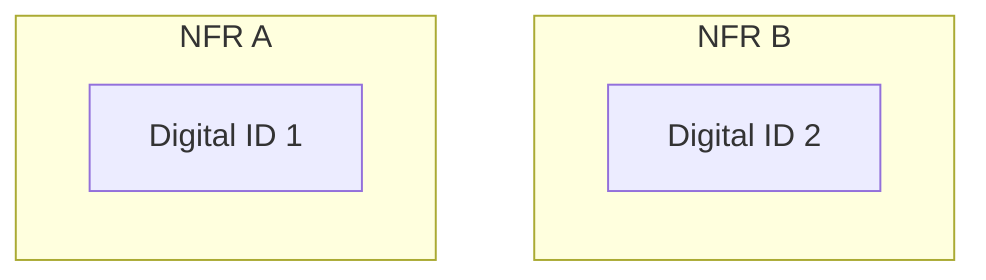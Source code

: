 graph TD;
    subgraph NFR B
      B[Digital ID 2]
    end
    subgraph NFR A
      A[Digital ID 1]
    end